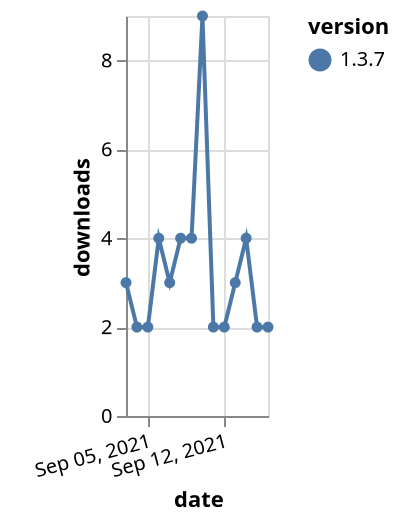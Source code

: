 {"$schema": "https://vega.github.io/schema/vega-lite/v5.json", "description": "A simple bar chart with embedded data.", "data": {"values": [{"date": "2021-09-03", "total": 3198, "delta": 3, "version": "1.3.7"}, {"date": "2021-09-04", "total": 3200, "delta": 2, "version": "1.3.7"}, {"date": "2021-09-05", "total": 3202, "delta": 2, "version": "1.3.7"}, {"date": "2021-09-06", "total": 3206, "delta": 4, "version": "1.3.7"}, {"date": "2021-09-07", "total": 3209, "delta": 3, "version": "1.3.7"}, {"date": "2021-09-08", "total": 3213, "delta": 4, "version": "1.3.7"}, {"date": "2021-09-09", "total": 3217, "delta": 4, "version": "1.3.7"}, {"date": "2021-09-10", "total": 3226, "delta": 9, "version": "1.3.7"}, {"date": "2021-09-11", "total": 3228, "delta": 2, "version": "1.3.7"}, {"date": "2021-09-12", "total": 3230, "delta": 2, "version": "1.3.7"}, {"date": "2021-09-13", "total": 3233, "delta": 3, "version": "1.3.7"}, {"date": "2021-09-14", "total": 3237, "delta": 4, "version": "1.3.7"}, {"date": "2021-09-15", "total": 3239, "delta": 2, "version": "1.3.7"}, {"date": "2021-09-16", "total": 3241, "delta": 2, "version": "1.3.7"}]}, "width": "container", "mark": {"type": "line", "point": {"filled": true}}, "encoding": {"x": {"field": "date", "type": "temporal", "timeUnit": "yearmonthdate", "title": "date", "axis": {"labelAngle": -15}}, "y": {"field": "delta", "type": "quantitative", "title": "downloads"}, "color": {"field": "version", "type": "nominal"}, "tooltip": {"field": "delta"}}}